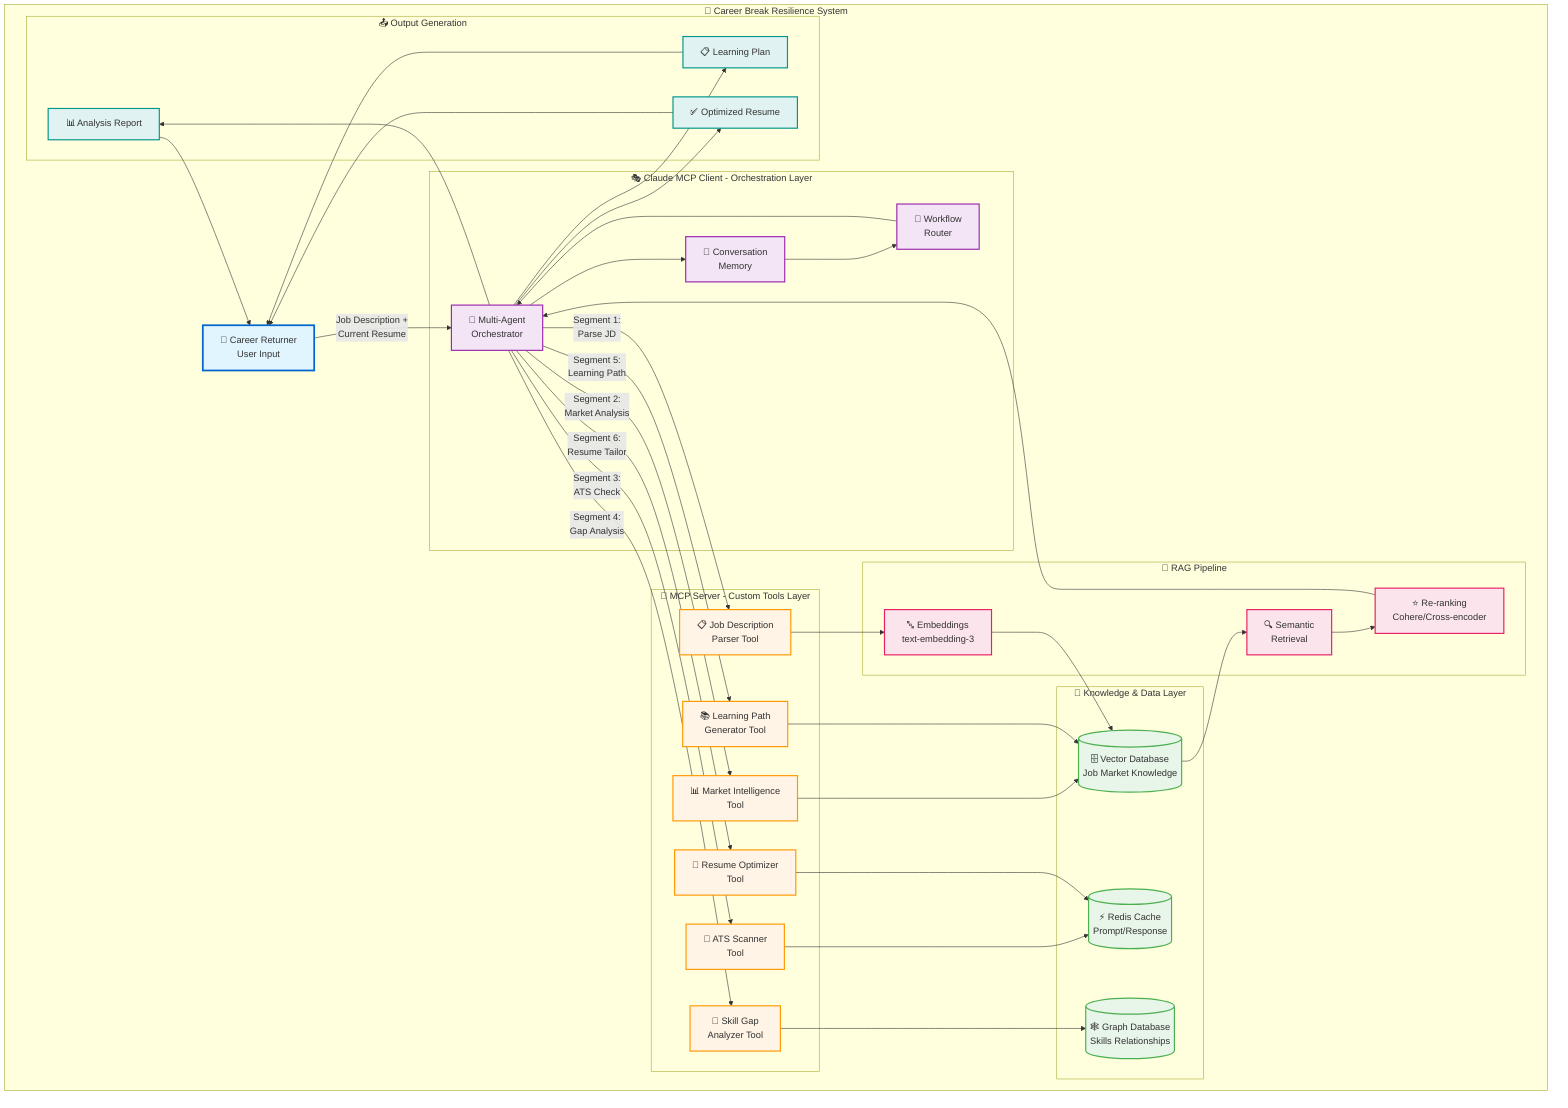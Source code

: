 graph TB
    subgraph "🎯 Career Break Resilience System"
        User[👤 Career Returner<br/>User Input]
        
        subgraph "🧠 MCP Server - Custom Tools Layer"
            JD[📋 Job Description<br/>Parser Tool]
            Market[📊 Market Intelligence<br/>Tool]
            ATS[🤖 ATS Scanner<br/>Tool]
            Skills[🎯 Skill Gap<br/>Analyzer Tool]
            Learning[📚 Learning Path<br/>Generator Tool]
            Resume[📄 Resume Optimizer<br/>Tool]
        end
        
        subgraph "🎭 Claude MCP Client - Orchestration Layer"
            Agent[🎪 Multi-Agent<br/>Orchestrator]
            Memory[🧠 Conversation<br/>Memory]
            Router[🔀 Workflow<br/>Router]
        end
        
        subgraph "💾 Knowledge & Data Layer"
            VectorDB[(🗄️ Vector Database<br/>Job Market Knowledge)]
            GraphDB[(🕸️ Graph Database<br/>Skills Relationships)]
            Cache[(⚡ Redis Cache<br/>Prompt/Response)]
        end
        
        subgraph "🔧 RAG Pipeline"
            Embed[🔤 Embeddings<br/>text-embedding-3]
            Retrieve[🔍 Semantic<br/>Retrieval]
            Rerank[⭐ Re-ranking<br/>Cohere/Cross-encoder]
        end
        
        subgraph "📤 Output Generation"
            Report[📊 Analysis Report]
            Plan[📋 Learning Plan]
            OptResume[✅ Optimized Resume]
        end
    end
    
    %% User Flow
    User -->|Job Description +<br/>Current Resume| Agent
    
    %% Agent orchestrates tools via MCP
    Agent -->|Segment 1:<br/>Parse JD| JD
    Agent -->|Segment 2:<br/>Market Analysis| Market
    Agent -->|Segment 3:<br/>ATS Check| ATS
    Agent -->|Segment 4:<br/>Gap Analysis| Skills
    Agent -->|Segment 5:<br/>Learning Path| Learning
    Agent -->|Segment 6:<br/>Resume Tailor| Resume
    
    %% Tools interact with data layer
    JD --> Embed
    Market --> VectorDB
    ATS --> Cache
    Skills --> GraphDB
    Learning --> VectorDB
    Resume --> Cache
    
    %% RAG Pipeline
    Embed --> VectorDB
    VectorDB --> Retrieve
    Retrieve --> Rerank
    Rerank --> Agent
    
    %% Memory management
    Agent --> Memory
    Memory --> Router
    Router --> Agent
    
    %% Output generation
    Agent --> Report
    Agent --> Plan
    Agent --> OptResume
    
    Report --> User
    Plan --> User
    OptResume --> User
    
    %% Styling
    classDef userStyle fill:#e1f5ff,stroke:#0066cc,stroke-width:3px
    classDef mcpStyle fill:#fff4e6,stroke:#ff9800,stroke-width:2px
    classDef claudeStyle fill:#f3e5f5,stroke:#9c27b0,stroke-width:2px
    classDef dataStyle fill:#e8f5e9,stroke:#4caf50,stroke-width:2px
    classDef ragStyle fill:#fce4ec,stroke:#e91e63,stroke-width:2px
    classDef outputStyle fill:#e0f2f1,stroke:#009688,stroke-width:2px
    
    class User userStyle
    class JD,Market,ATS,Skills,Learning,Resume mcpStyle
    class Agent,Memory,Router claudeStyle
    class VectorDB,GraphDB,Cache dataStyle
    class Embed,Retrieve,Rerank ragStyle
    class Report,Plan,OptResume outputStyle